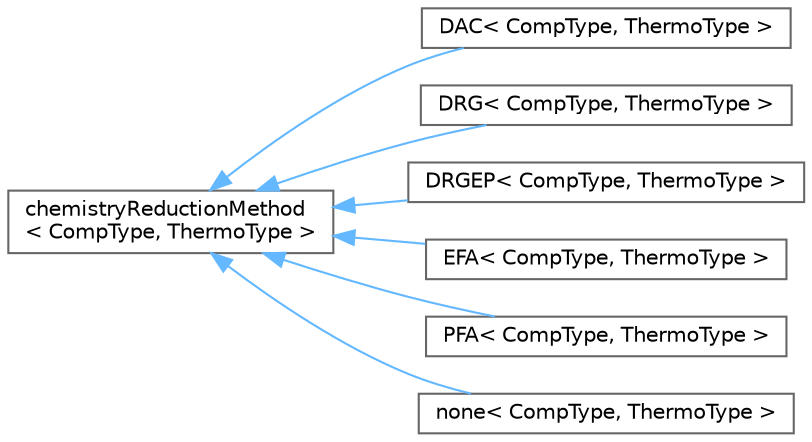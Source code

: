 digraph "Graphical Class Hierarchy"
{
 // LATEX_PDF_SIZE
  bgcolor="transparent";
  edge [fontname=Helvetica,fontsize=10,labelfontname=Helvetica,labelfontsize=10];
  node [fontname=Helvetica,fontsize=10,shape=box,height=0.2,width=0.4];
  rankdir="LR";
  Node0 [id="Node000000",label="chemistryReductionMethod\l\< CompType, ThermoType \>",height=0.2,width=0.4,color="grey40", fillcolor="white", style="filled",URL="$classFoam_1_1chemistryReductionMethod.html",tooltip="An abstract class for methods of chemical mechanism reduction."];
  Node0 -> Node1 [id="edge4399_Node000000_Node000001",dir="back",color="steelblue1",style="solid",tooltip=" "];
  Node1 [id="Node000001",label="DAC\< CompType, ThermoType \>",height=0.2,width=0.4,color="grey40", fillcolor="white", style="filled",URL="$classFoam_1_1chemistryReductionMethods_1_1DAC.html",tooltip="The Dynamic Adaptive Chemistry (DAC) method [1] simplifies the chemistry using the matrix rAB defined..."];
  Node0 -> Node2 [id="edge4400_Node000000_Node000002",dir="back",color="steelblue1",style="solid",tooltip=" "];
  Node2 [id="Node000002",label="DRG\< CompType, ThermoType \>",height=0.2,width=0.4,color="grey40", fillcolor="white", style="filled",URL="$classFoam_1_1chemistryReductionMethods_1_1DRG.html",tooltip="Implementation of the Directed Relation Graph (DRG) method."];
  Node0 -> Node3 [id="edge4401_Node000000_Node000003",dir="back",color="steelblue1",style="solid",tooltip=" "];
  Node3 [id="Node000003",label="DRGEP\< CompType, ThermoType \>",height=0.2,width=0.4,color="grey40", fillcolor="white", style="filled",URL="$classFoam_1_1chemistryReductionMethods_1_1DRGEP.html",tooltip="The DRGEP algorithm [1] is based on."];
  Node0 -> Node4 [id="edge4402_Node000000_Node000004",dir="back",color="steelblue1",style="solid",tooltip=" "];
  Node4 [id="Node000004",label="EFA\< CompType, ThermoType \>",height=0.2,width=0.4,color="grey40", fillcolor="white", style="filled",URL="$classFoam_1_1chemistryReductionMethods_1_1EFA.html",tooltip=" "];
  Node0 -> Node5 [id="edge4403_Node000000_Node000005",dir="back",color="steelblue1",style="solid",tooltip=" "];
  Node5 [id="Node000005",label="PFA\< CompType, ThermoType \>",height=0.2,width=0.4,color="grey40", fillcolor="white", style="filled",URL="$classFoam_1_1chemistryReductionMethods_1_1PFA.html",tooltip="Path flux analysis."];
  Node0 -> Node6 [id="edge4404_Node000000_Node000006",dir="back",color="steelblue1",style="solid",tooltip=" "];
  Node6 [id="Node000006",label="none\< CompType, ThermoType \>",height=0.2,width=0.4,color="grey40", fillcolor="white", style="filled",URL="$classFoam_1_1chemistryReductionMethods_1_1none.html",tooltip=" "];
}
